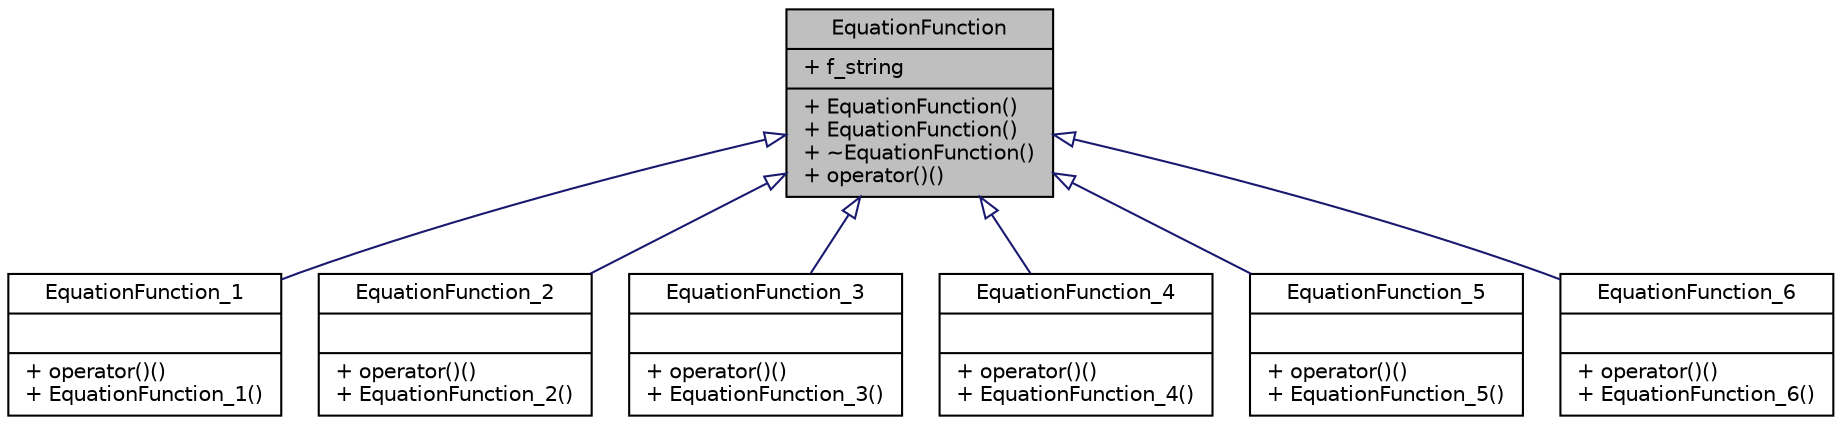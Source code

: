 digraph "EquationFunction"
{
  edge [fontname="Helvetica",fontsize="10",labelfontname="Helvetica",labelfontsize="10"];
  node [fontname="Helvetica",fontsize="10",shape=record];
  Node0 [label="{EquationFunction\n|+ f_string\l|+ EquationFunction()\l+ EquationFunction()\l+ ~EquationFunction()\l+ operator()()\l}",height=0.2,width=0.4,color="black", fillcolor="grey75", style="filled", fontcolor="black"];
  Node0 -> Node1 [dir="back",color="midnightblue",fontsize="10",style="solid",arrowtail="onormal"];
  Node1 [label="{EquationFunction_1\n||+ operator()()\l+ EquationFunction_1()\l}",height=0.2,width=0.4,color="black", fillcolor="white", style="filled",URL="$structEquationFunction__1.html"];
  Node0 -> Node2 [dir="back",color="midnightblue",fontsize="10",style="solid",arrowtail="onormal"];
  Node2 [label="{EquationFunction_2\n||+ operator()()\l+ EquationFunction_2()\l}",height=0.2,width=0.4,color="black", fillcolor="white", style="filled",URL="$structEquationFunction__2.html"];
  Node0 -> Node3 [dir="back",color="midnightblue",fontsize="10",style="solid",arrowtail="onormal"];
  Node3 [label="{EquationFunction_3\n||+ operator()()\l+ EquationFunction_3()\l}",height=0.2,width=0.4,color="black", fillcolor="white", style="filled",URL="$structEquationFunction__3.html"];
  Node0 -> Node4 [dir="back",color="midnightblue",fontsize="10",style="solid",arrowtail="onormal"];
  Node4 [label="{EquationFunction_4\n||+ operator()()\l+ EquationFunction_4()\l}",height=0.2,width=0.4,color="black", fillcolor="white", style="filled",URL="$structEquationFunction__4.html"];
  Node0 -> Node5 [dir="back",color="midnightblue",fontsize="10",style="solid",arrowtail="onormal"];
  Node5 [label="{EquationFunction_5\n||+ operator()()\l+ EquationFunction_5()\l}",height=0.2,width=0.4,color="black", fillcolor="white", style="filled",URL="$structEquationFunction__5.html"];
  Node0 -> Node6 [dir="back",color="midnightblue",fontsize="10",style="solid",arrowtail="onormal"];
  Node6 [label="{EquationFunction_6\n||+ operator()()\l+ EquationFunction_6()\l}",height=0.2,width=0.4,color="black", fillcolor="white", style="filled",URL="$structEquationFunction__6.html"];
}
